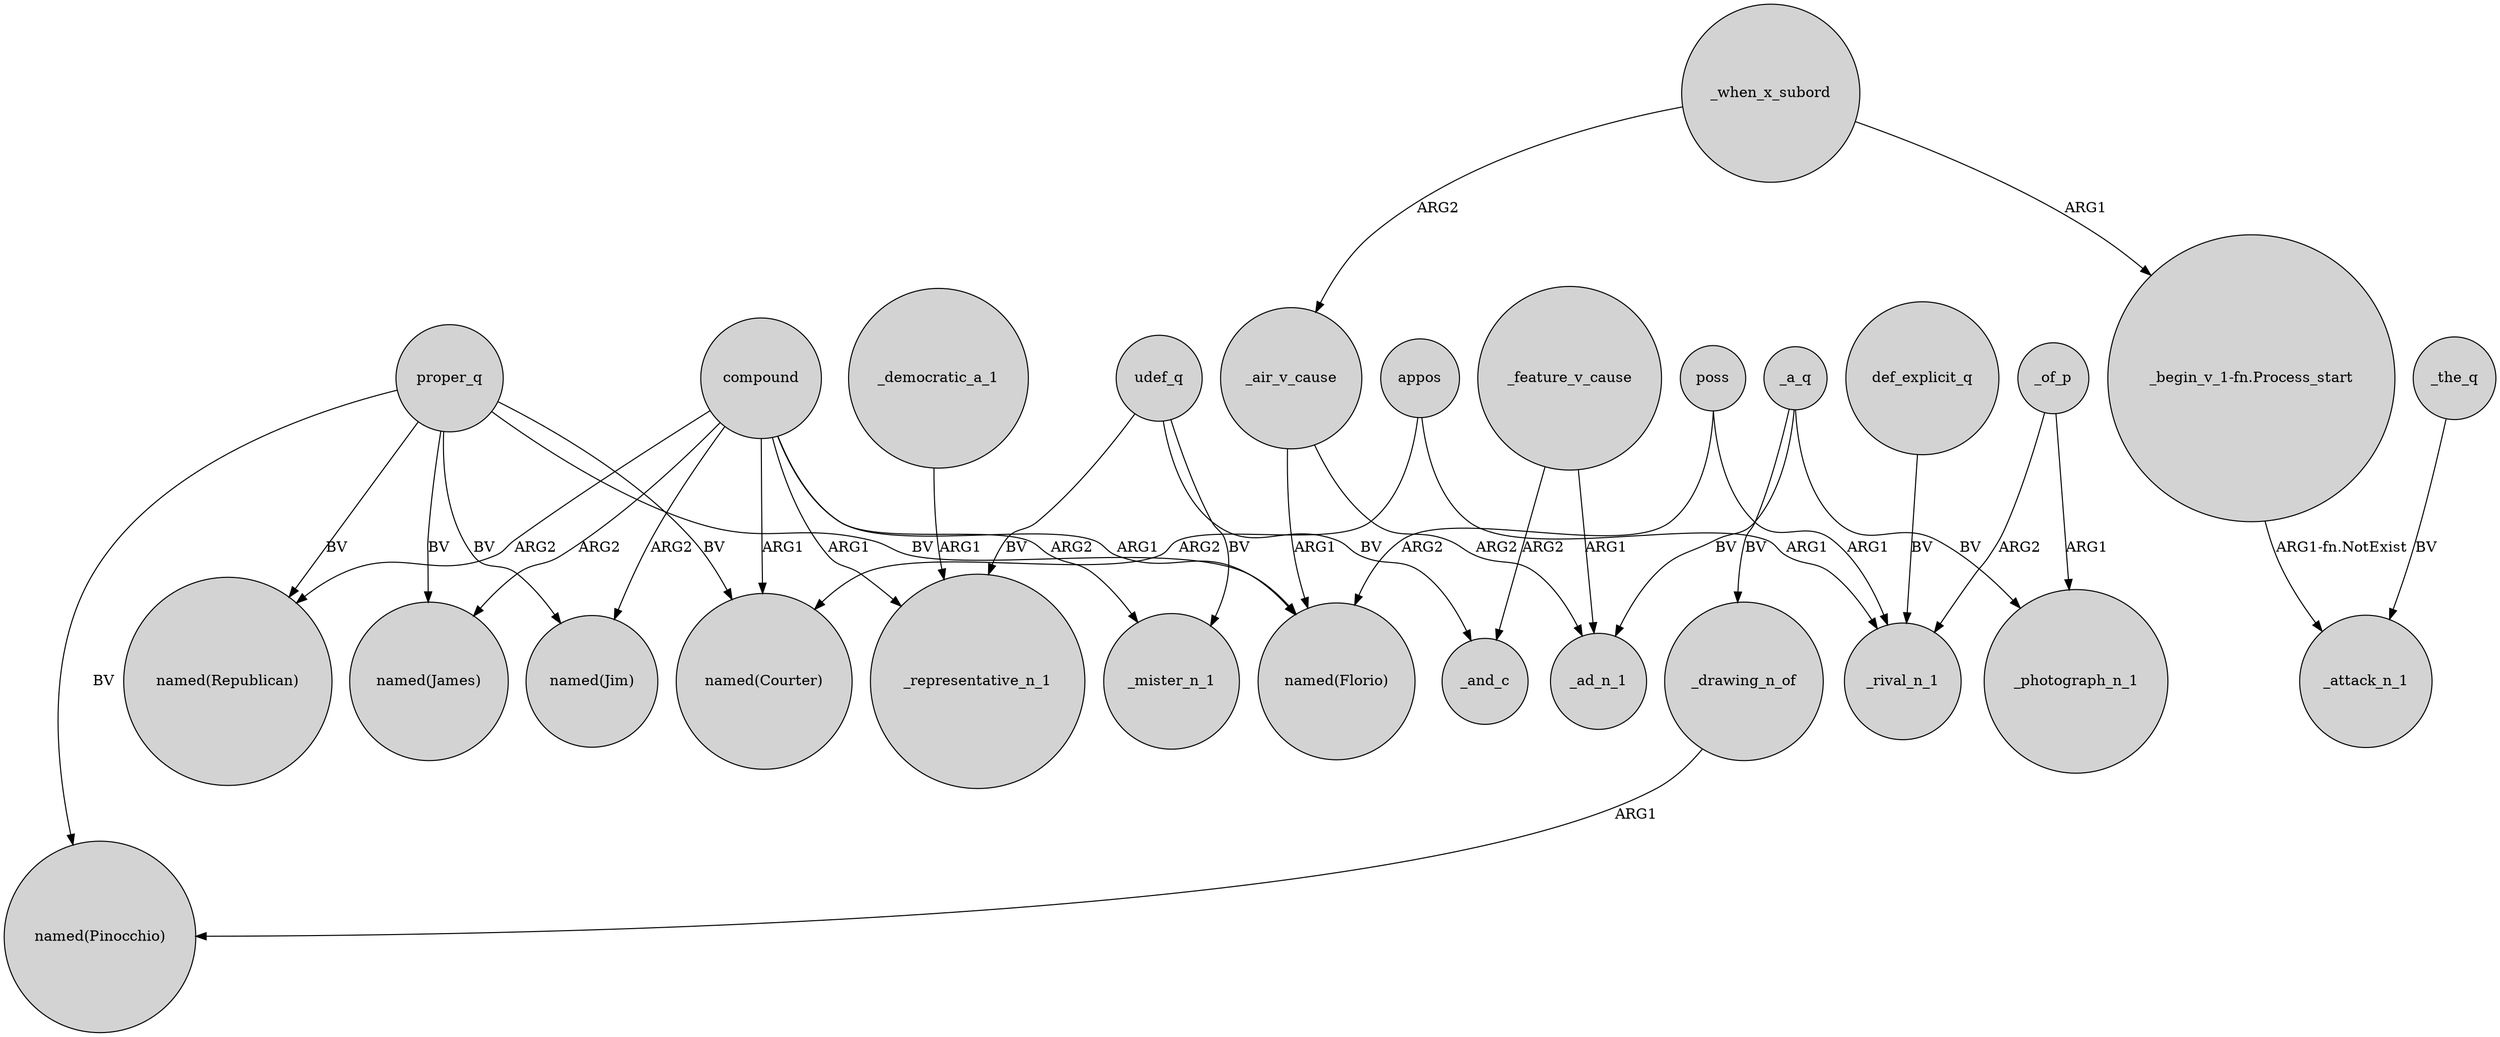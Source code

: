 digraph {
	node [shape=circle style=filled]
	compound -> "named(Republican)" [label=ARG2]
	compound -> _representative_n_1 [label=ARG1]
	_the_q -> _attack_n_1 [label=BV]
	_air_v_cause -> "named(Florio)" [label=ARG1]
	_of_p -> _rival_n_1 [label=ARG2]
	compound -> _mister_n_1 [label=ARG2]
	compound -> "named(Florio)" [label=ARG1]
	compound -> "named(James)" [label=ARG2]
	udef_q -> _mister_n_1 [label=BV]
	proper_q -> "named(Jim)" [label=BV]
	compound -> "named(Courter)" [label=ARG1]
	proper_q -> "named(Pinocchio)" [label=BV]
	_when_x_subord -> _air_v_cause [label=ARG2]
	_of_p -> _photograph_n_1 [label=ARG1]
	appos -> _rival_n_1 [label=ARG1]
	compound -> "named(Jim)" [label=ARG2]
	proper_q -> "named(Republican)" [label=BV]
	_feature_v_cause -> _ad_n_1 [label=ARG1]
	proper_q -> "named(James)" [label=BV]
	_a_q -> _drawing_n_of [label=BV]
	poss -> "named(Florio)" [label=ARG2]
	appos -> "named(Courter)" [label=ARG2]
	_a_q -> _ad_n_1 [label=BV]
	_democratic_a_1 -> _representative_n_1 [label=ARG1]
	proper_q -> "named(Courter)" [label=BV]
	udef_q -> _representative_n_1 [label=BV]
	def_explicit_q -> _rival_n_1 [label=BV]
	proper_q -> "named(Florio)" [label=BV]
	_drawing_n_of -> "named(Pinocchio)" [label=ARG1]
	poss -> _rival_n_1 [label=ARG1]
	"_begin_v_1-fn.Process_start" -> _attack_n_1 [label="ARG1-fn.NotExist"]
	_feature_v_cause -> _and_c [label=ARG2]
	_air_v_cause -> _ad_n_1 [label=ARG2]
	udef_q -> _and_c [label=BV]
	_a_q -> _photograph_n_1 [label=BV]
	_when_x_subord -> "_begin_v_1-fn.Process_start" [label=ARG1]
}
